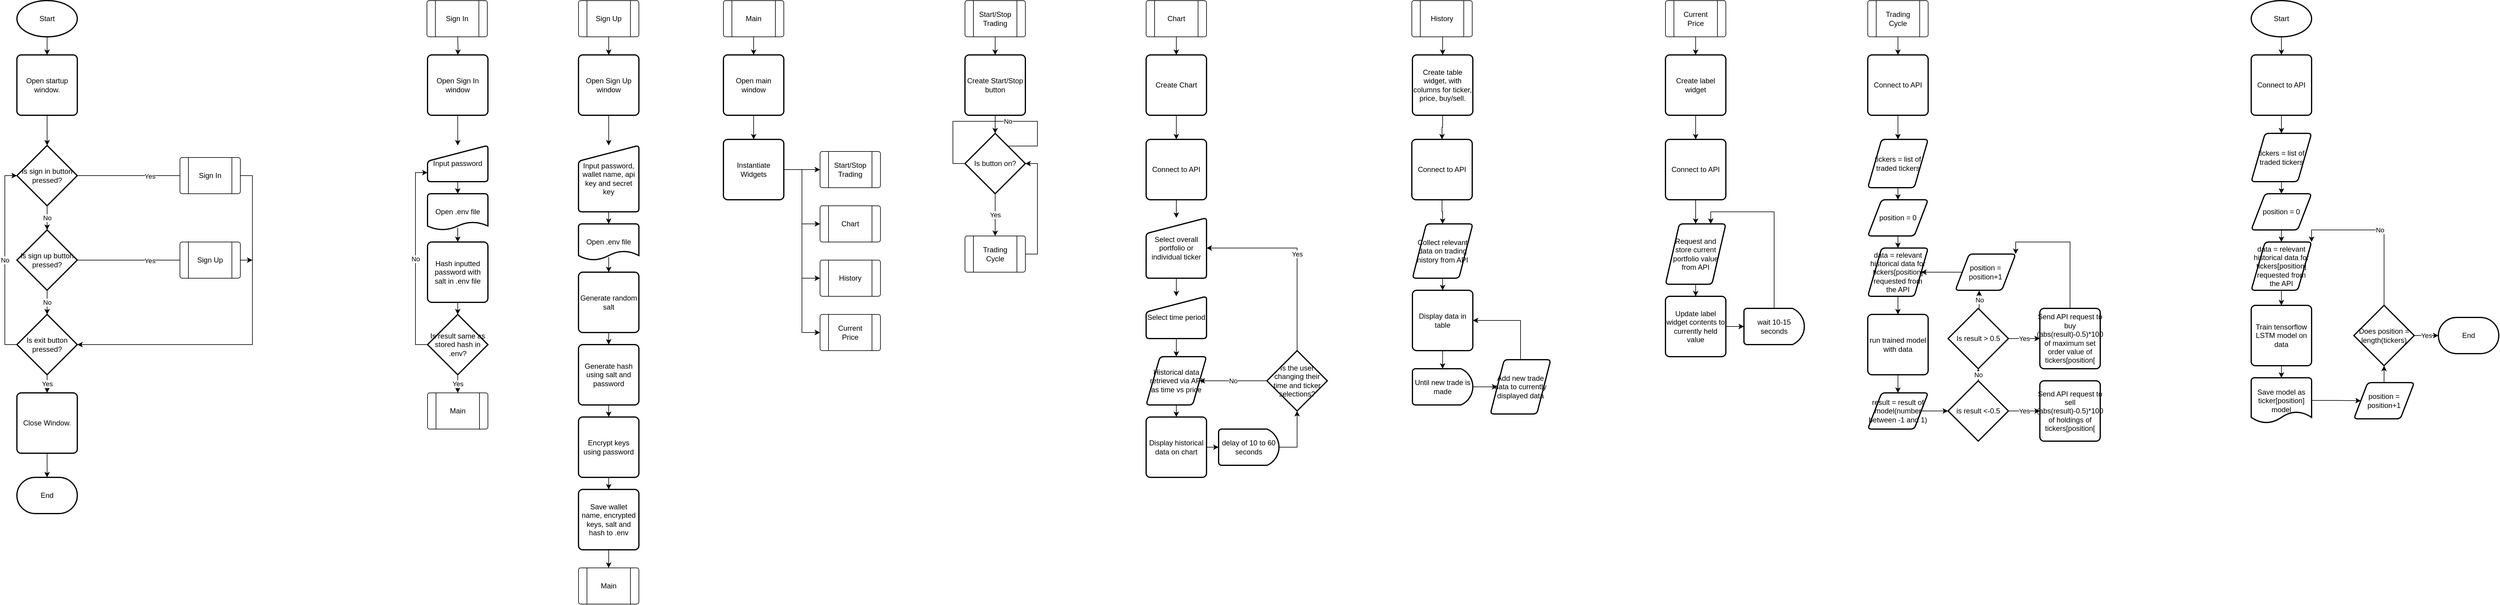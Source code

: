 <mxfile version="16.6.6" type="github">
  <diagram id="_z869Vh-GN76_3m_DNxW" name="Page-1">
    <mxGraphModel dx="1043" dy="737" grid="1" gridSize="10" guides="1" tooltips="1" connect="1" arrows="1" fold="1" page="1" pageScale="1" pageWidth="827" pageHeight="1169" math="0" shadow="0">
      <root>
        <mxCell id="0" />
        <mxCell id="1" parent="0" />
        <mxCell id="rwXIoklTe4oAWy-ArElF-10" style="edgeStyle=orthogonalEdgeStyle;rounded=0;orthogonalLoop=1;jettySize=auto;html=1;exitX=0.5;exitY=1;exitDx=0;exitDy=0;exitPerimeter=0;entryX=0.5;entryY=0;entryDx=0;entryDy=0;" parent="1" source="rwXIoklTe4oAWy-ArElF-1" target="rwXIoklTe4oAWy-ArElF-2" edge="1">
          <mxGeometry relative="1" as="geometry" />
        </mxCell>
        <mxCell id="rwXIoklTe4oAWy-ArElF-1" value="Start" style="strokeWidth=2;html=1;shape=mxgraph.flowchart.start_1;whiteSpace=wrap;" parent="1" vertex="1">
          <mxGeometry x="110" y="30" width="100" height="60" as="geometry" />
        </mxCell>
        <mxCell id="rwXIoklTe4oAWy-ArElF-11" style="edgeStyle=orthogonalEdgeStyle;rounded=0;orthogonalLoop=1;jettySize=auto;html=1;exitX=0.5;exitY=1;exitDx=0;exitDy=0;entryX=0.5;entryY=0;entryDx=0;entryDy=0;entryPerimeter=0;" parent="1" source="rwXIoklTe4oAWy-ArElF-2" target="rwXIoklTe4oAWy-ArElF-3" edge="1">
          <mxGeometry relative="1" as="geometry" />
        </mxCell>
        <mxCell id="rwXIoklTe4oAWy-ArElF-2" value="Open startup window." style="rounded=1;whiteSpace=wrap;html=1;absoluteArcSize=1;arcSize=14;strokeWidth=2;" parent="1" vertex="1">
          <mxGeometry x="110" y="120" width="100" height="100" as="geometry" />
        </mxCell>
        <mxCell id="rwXIoklTe4oAWy-ArElF-12" value="No" style="edgeStyle=orthogonalEdgeStyle;rounded=0;orthogonalLoop=1;jettySize=auto;html=1;exitX=0.5;exitY=1;exitDx=0;exitDy=0;exitPerimeter=0;entryX=0.5;entryY=0;entryDx=0;entryDy=0;entryPerimeter=0;" parent="1" source="rwXIoklTe4oAWy-ArElF-3" target="rwXIoklTe4oAWy-ArElF-4" edge="1">
          <mxGeometry relative="1" as="geometry" />
        </mxCell>
        <mxCell id="rwXIoklTe4oAWy-ArElF-17" value="Yes" style="edgeStyle=orthogonalEdgeStyle;rounded=0;orthogonalLoop=1;jettySize=auto;html=1;exitX=1;exitY=0.5;exitDx=0;exitDy=0;exitPerimeter=0;entryX=0;entryY=0.5;entryDx=0;entryDy=0;entryPerimeter=0;" parent="1" source="rwXIoklTe4oAWy-ArElF-3" edge="1">
          <mxGeometry relative="1" as="geometry">
            <mxPoint x="450" y="320" as="targetPoint" />
          </mxGeometry>
        </mxCell>
        <mxCell id="rwXIoklTe4oAWy-ArElF-3" value="Is sign in button pressed?" style="strokeWidth=2;html=1;shape=mxgraph.flowchart.decision;whiteSpace=wrap;" parent="1" vertex="1">
          <mxGeometry x="110" y="270" width="100" height="100" as="geometry" />
        </mxCell>
        <mxCell id="rwXIoklTe4oAWy-ArElF-13" value="No" style="edgeStyle=orthogonalEdgeStyle;rounded=0;orthogonalLoop=1;jettySize=auto;html=1;exitX=0.5;exitY=1;exitDx=0;exitDy=0;exitPerimeter=0;" parent="1" source="rwXIoklTe4oAWy-ArElF-4" target="rwXIoklTe4oAWy-ArElF-5" edge="1">
          <mxGeometry relative="1" as="geometry" />
        </mxCell>
        <mxCell id="rwXIoklTe4oAWy-ArElF-18" value="Yes" style="edgeStyle=orthogonalEdgeStyle;rounded=0;orthogonalLoop=1;jettySize=auto;html=1;exitX=1;exitY=0.5;exitDx=0;exitDy=0;exitPerimeter=0;entryX=0;entryY=0.5;entryDx=0;entryDy=0;entryPerimeter=0;" parent="1" source="rwXIoklTe4oAWy-ArElF-4" edge="1">
          <mxGeometry relative="1" as="geometry">
            <mxPoint x="450" y="460.0" as="targetPoint" />
          </mxGeometry>
        </mxCell>
        <mxCell id="rwXIoklTe4oAWy-ArElF-4" value="Is sign up button pressed?" style="strokeWidth=2;html=1;shape=mxgraph.flowchart.decision;whiteSpace=wrap;" parent="1" vertex="1">
          <mxGeometry x="110" y="410" width="100" height="100" as="geometry" />
        </mxCell>
        <mxCell id="rwXIoklTe4oAWy-ArElF-14" value="Yes" style="edgeStyle=orthogonalEdgeStyle;rounded=0;orthogonalLoop=1;jettySize=auto;html=1;exitX=0.5;exitY=1;exitDx=0;exitDy=0;exitPerimeter=0;entryX=0.5;entryY=0;entryDx=0;entryDy=0;" parent="1" source="rwXIoklTe4oAWy-ArElF-5" target="rwXIoklTe4oAWy-ArElF-9" edge="1">
          <mxGeometry relative="1" as="geometry" />
        </mxCell>
        <mxCell id="rwXIoklTe4oAWy-ArElF-16" value="No" style="edgeStyle=orthogonalEdgeStyle;rounded=0;orthogonalLoop=1;jettySize=auto;html=1;exitX=0;exitY=0.5;exitDx=0;exitDy=0;exitPerimeter=0;entryX=0;entryY=0.5;entryDx=0;entryDy=0;entryPerimeter=0;" parent="1" source="rwXIoklTe4oAWy-ArElF-5" target="rwXIoklTe4oAWy-ArElF-3" edge="1">
          <mxGeometry relative="1" as="geometry" />
        </mxCell>
        <mxCell id="rwXIoklTe4oAWy-ArElF-5" value="Is exit button pressed?" style="strokeWidth=2;html=1;shape=mxgraph.flowchart.decision;whiteSpace=wrap;" parent="1" vertex="1">
          <mxGeometry x="110" y="550" width="100" height="100" as="geometry" />
        </mxCell>
        <mxCell id="rwXIoklTe4oAWy-ArElF-8" value="End" style="strokeWidth=2;html=1;shape=mxgraph.flowchart.terminator;whiteSpace=wrap;" parent="1" vertex="1">
          <mxGeometry x="110" y="820" width="100" height="60" as="geometry" />
        </mxCell>
        <mxCell id="rwXIoklTe4oAWy-ArElF-15" style="edgeStyle=orthogonalEdgeStyle;rounded=0;orthogonalLoop=1;jettySize=auto;html=1;exitX=0.5;exitY=1;exitDx=0;exitDy=0;" parent="1" source="rwXIoklTe4oAWy-ArElF-9" target="rwXIoklTe4oAWy-ArElF-8" edge="1">
          <mxGeometry relative="1" as="geometry" />
        </mxCell>
        <mxCell id="rwXIoklTe4oAWy-ArElF-9" value="Close Window." style="rounded=1;whiteSpace=wrap;html=1;absoluteArcSize=1;arcSize=14;strokeWidth=2;" parent="1" vertex="1">
          <mxGeometry x="110" y="680" width="100" height="100" as="geometry" />
        </mxCell>
        <mxCell id="4zRsfJGOw0CxEEkWCvno-2" style="edgeStyle=orthogonalEdgeStyle;rounded=0;orthogonalLoop=1;jettySize=auto;html=1;exitX=0.5;exitY=1;exitDx=0;exitDy=0;exitPerimeter=0;" parent="1" target="rwXIoklTe4oAWy-ArElF-20" edge="1">
          <mxGeometry relative="1" as="geometry">
            <mxPoint x="840" y="90" as="sourcePoint" />
          </mxGeometry>
        </mxCell>
        <mxCell id="4zRsfJGOw0CxEEkWCvno-17" style="edgeStyle=orthogonalEdgeStyle;rounded=0;orthogonalLoop=1;jettySize=auto;html=1;exitX=0.5;exitY=1;exitDx=0;exitDy=0;" parent="1" source="rwXIoklTe4oAWy-ArElF-20" target="4zRsfJGOw0CxEEkWCvno-16" edge="1">
          <mxGeometry relative="1" as="geometry" />
        </mxCell>
        <mxCell id="rwXIoklTe4oAWy-ArElF-20" value="Open Sign In window" style="rounded=1;whiteSpace=wrap;html=1;absoluteArcSize=1;arcSize=14;strokeWidth=2;" parent="1" vertex="1">
          <mxGeometry x="790" y="120" width="100" height="100" as="geometry" />
        </mxCell>
        <mxCell id="4zRsfJGOw0CxEEkWCvno-13" style="edgeStyle=orthogonalEdgeStyle;rounded=0;orthogonalLoop=1;jettySize=auto;html=1;exitX=0.5;exitY=1;exitDx=0;exitDy=0;entryX=0.5;entryY=0;entryDx=0;entryDy=0;entryPerimeter=0;" parent="1" target="4zRsfJGOw0CxEEkWCvno-10" edge="1">
          <mxGeometry relative="1" as="geometry">
            <mxPoint x="840" y="330" as="sourcePoint" />
          </mxGeometry>
        </mxCell>
        <mxCell id="4zRsfJGOw0CxEEkWCvno-9" style="edgeStyle=orthogonalEdgeStyle;rounded=0;orthogonalLoop=1;jettySize=auto;html=1;exitX=0.5;exitY=1;exitDx=0;exitDy=0;exitPerimeter=0;entryX=0.5;entryY=0;entryDx=0;entryDy=0;" parent="1" target="4zRsfJGOw0CxEEkWCvno-8" edge="1">
          <mxGeometry relative="1" as="geometry">
            <mxPoint x="1090" y="90" as="sourcePoint" />
          </mxGeometry>
        </mxCell>
        <mxCell id="4zRsfJGOw0CxEEkWCvno-30" style="edgeStyle=orthogonalEdgeStyle;rounded=0;orthogonalLoop=1;jettySize=auto;html=1;exitX=0.5;exitY=1;exitDx=0;exitDy=0;" parent="1" source="4zRsfJGOw0CxEEkWCvno-8" target="4zRsfJGOw0CxEEkWCvno-23" edge="1">
          <mxGeometry relative="1" as="geometry" />
        </mxCell>
        <mxCell id="4zRsfJGOw0CxEEkWCvno-8" value="Open Sign Up window" style="rounded=1;whiteSpace=wrap;html=1;absoluteArcSize=1;arcSize=14;strokeWidth=2;" parent="1" vertex="1">
          <mxGeometry x="1040" y="120" width="100" height="100" as="geometry" />
        </mxCell>
        <mxCell id="4zRsfJGOw0CxEEkWCvno-10" value="Open .env file" style="strokeWidth=2;html=1;shape=mxgraph.flowchart.document2;whiteSpace=wrap;size=0.217;" parent="1" vertex="1">
          <mxGeometry x="790" y="350" width="100" height="60" as="geometry" />
        </mxCell>
        <mxCell id="4zRsfJGOw0CxEEkWCvno-20" style="edgeStyle=orthogonalEdgeStyle;rounded=0;orthogonalLoop=1;jettySize=auto;html=1;exitX=0.5;exitY=1;exitDx=0;exitDy=0;entryX=0.5;entryY=0;entryDx=0;entryDy=0;entryPerimeter=0;" parent="1" source="4zRsfJGOw0CxEEkWCvno-11" target="4zRsfJGOw0CxEEkWCvno-18" edge="1">
          <mxGeometry relative="1" as="geometry" />
        </mxCell>
        <mxCell id="4zRsfJGOw0CxEEkWCvno-11" value="Hash inputted password with salt in .env file" style="rounded=1;whiteSpace=wrap;html=1;absoluteArcSize=1;arcSize=14;strokeWidth=2;" parent="1" vertex="1">
          <mxGeometry x="790" y="430" width="100" height="100" as="geometry" />
        </mxCell>
        <mxCell id="4zRsfJGOw0CxEEkWCvno-15" value="" style="endArrow=classic;html=1;rounded=0;exitX=0.5;exitY=0.933;exitDx=0;exitDy=0;exitPerimeter=0;" parent="1" source="4zRsfJGOw0CxEEkWCvno-10" target="4zRsfJGOw0CxEEkWCvno-11" edge="1">
          <mxGeometry width="50" height="50" relative="1" as="geometry">
            <mxPoint x="530" y="280" as="sourcePoint" />
            <mxPoint x="580" y="230" as="targetPoint" />
          </mxGeometry>
        </mxCell>
        <mxCell id="4zRsfJGOw0CxEEkWCvno-16" value="Input password" style="html=1;strokeWidth=2;shape=manualInput;whiteSpace=wrap;rounded=1;size=26;arcSize=11;" parent="1" vertex="1">
          <mxGeometry x="790" y="270" width="100" height="60" as="geometry" />
        </mxCell>
        <mxCell id="4zRsfJGOw0CxEEkWCvno-21" value="Yes" style="edgeStyle=orthogonalEdgeStyle;rounded=0;orthogonalLoop=1;jettySize=auto;html=1;exitX=0.5;exitY=1;exitDx=0;exitDy=0;exitPerimeter=0;entryX=0.5;entryY=0;entryDx=0;entryDy=0;" parent="1" source="4zRsfJGOw0CxEEkWCvno-18" target="MNBxig7OhEa0Sh2ID4Z_-6" edge="1">
          <mxGeometry relative="1" as="geometry">
            <mxPoint x="840.0" y="670" as="targetPoint" />
          </mxGeometry>
        </mxCell>
        <mxCell id="4zRsfJGOw0CxEEkWCvno-22" value="No" style="edgeStyle=orthogonalEdgeStyle;rounded=0;orthogonalLoop=1;jettySize=auto;html=1;exitX=0;exitY=0.5;exitDx=0;exitDy=0;exitPerimeter=0;entryX=0;entryY=0.75;entryDx=0;entryDy=0;" parent="1" source="4zRsfJGOw0CxEEkWCvno-18" target="4zRsfJGOw0CxEEkWCvno-16" edge="1">
          <mxGeometry relative="1" as="geometry" />
        </mxCell>
        <mxCell id="4zRsfJGOw0CxEEkWCvno-18" value="Is result same as stored hash in .env?" style="strokeWidth=2;html=1;shape=mxgraph.flowchart.decision;whiteSpace=wrap;" parent="1" vertex="1">
          <mxGeometry x="790" y="550" width="100" height="100" as="geometry" />
        </mxCell>
        <mxCell id="4zRsfJGOw0CxEEkWCvno-31" style="edgeStyle=orthogonalEdgeStyle;rounded=0;orthogonalLoop=1;jettySize=auto;html=1;exitX=0.5;exitY=1;exitDx=0;exitDy=0;" parent="1" source="4zRsfJGOw0CxEEkWCvno-23" target="4zRsfJGOw0CxEEkWCvno-24" edge="1">
          <mxGeometry relative="1" as="geometry" />
        </mxCell>
        <mxCell id="4zRsfJGOw0CxEEkWCvno-23" value="Input password, wallet name, api key and secret key" style="html=1;strokeWidth=2;shape=manualInput;whiteSpace=wrap;rounded=1;size=26;arcSize=11;" parent="1" vertex="1">
          <mxGeometry x="1040" y="270" width="100" height="110" as="geometry" />
        </mxCell>
        <mxCell id="4zRsfJGOw0CxEEkWCvno-24" value="Open .env file" style="strokeWidth=2;html=1;shape=mxgraph.flowchart.document2;whiteSpace=wrap;size=0.25;" parent="1" vertex="1">
          <mxGeometry x="1040" y="400" width="100" height="60" as="geometry" />
        </mxCell>
        <mxCell id="4zRsfJGOw0CxEEkWCvno-32" style="edgeStyle=orthogonalEdgeStyle;rounded=0;orthogonalLoop=1;jettySize=auto;html=1;exitX=0.5;exitY=1;exitDx=0;exitDy=0;" parent="1" source="4zRsfJGOw0CxEEkWCvno-25" target="4zRsfJGOw0CxEEkWCvno-26" edge="1">
          <mxGeometry relative="1" as="geometry" />
        </mxCell>
        <mxCell id="4zRsfJGOw0CxEEkWCvno-25" value="Generate random salt" style="rounded=1;whiteSpace=wrap;html=1;absoluteArcSize=1;arcSize=14;strokeWidth=2;" parent="1" vertex="1">
          <mxGeometry x="1040" y="480" width="100" height="100" as="geometry" />
        </mxCell>
        <mxCell id="4zRsfJGOw0CxEEkWCvno-33" style="edgeStyle=orthogonalEdgeStyle;rounded=0;orthogonalLoop=1;jettySize=auto;html=1;exitX=0.5;exitY=1;exitDx=0;exitDy=0;entryX=0.5;entryY=0;entryDx=0;entryDy=0;" parent="1" source="4zRsfJGOw0CxEEkWCvno-26" target="4zRsfJGOw0CxEEkWCvno-27" edge="1">
          <mxGeometry relative="1" as="geometry" />
        </mxCell>
        <mxCell id="4zRsfJGOw0CxEEkWCvno-26" value="Generate hash using salt and password" style="rounded=1;whiteSpace=wrap;html=1;absoluteArcSize=1;arcSize=14;strokeWidth=2;" parent="1" vertex="1">
          <mxGeometry x="1040" y="600" width="100" height="100" as="geometry" />
        </mxCell>
        <mxCell id="4zRsfJGOw0CxEEkWCvno-34" style="edgeStyle=orthogonalEdgeStyle;rounded=0;orthogonalLoop=1;jettySize=auto;html=1;exitX=0.5;exitY=1;exitDx=0;exitDy=0;entryX=0.5;entryY=0;entryDx=0;entryDy=0;" parent="1" source="4zRsfJGOw0CxEEkWCvno-27" target="4zRsfJGOw0CxEEkWCvno-28" edge="1">
          <mxGeometry relative="1" as="geometry" />
        </mxCell>
        <mxCell id="4zRsfJGOw0CxEEkWCvno-27" value="Encrypt keys using password" style="rounded=1;whiteSpace=wrap;html=1;absoluteArcSize=1;arcSize=14;strokeWidth=2;" parent="1" vertex="1">
          <mxGeometry x="1040" y="720" width="100" height="100" as="geometry" />
        </mxCell>
        <mxCell id="4zRsfJGOw0CxEEkWCvno-35" style="edgeStyle=orthogonalEdgeStyle;rounded=0;orthogonalLoop=1;jettySize=auto;html=1;exitX=0.5;exitY=1;exitDx=0;exitDy=0;entryX=0.5;entryY=0;entryDx=0;entryDy=0;entryPerimeter=0;" parent="1" source="4zRsfJGOw0CxEEkWCvno-28" edge="1">
          <mxGeometry relative="1" as="geometry">
            <mxPoint x="1090" y="970" as="targetPoint" />
          </mxGeometry>
        </mxCell>
        <mxCell id="4zRsfJGOw0CxEEkWCvno-28" value="Save wallet name, encrypted keys, salt and hash to .env" style="rounded=1;whiteSpace=wrap;html=1;absoluteArcSize=1;arcSize=14;strokeWidth=2;" parent="1" vertex="1">
          <mxGeometry x="1040" y="840" width="100" height="100" as="geometry" />
        </mxCell>
        <mxCell id="4zRsfJGOw0CxEEkWCvno-36" value="" style="endArrow=classic;html=1;rounded=0;exitX=0.5;exitY=0.917;exitDx=0;exitDy=0;exitPerimeter=0;entryX=0.5;entryY=0;entryDx=0;entryDy=0;" parent="1" source="4zRsfJGOw0CxEEkWCvno-24" target="4zRsfJGOw0CxEEkWCvno-25" edge="1">
          <mxGeometry width="50" height="50" relative="1" as="geometry">
            <mxPoint x="530" y="370" as="sourcePoint" />
            <mxPoint x="580" y="320" as="targetPoint" />
          </mxGeometry>
        </mxCell>
        <mxCell id="MNBxig7OhEa0Sh2ID4Z_-3" style="edgeStyle=orthogonalEdgeStyle;rounded=0;orthogonalLoop=1;jettySize=auto;html=1;exitX=1;exitY=0.5;exitDx=0;exitDy=0;entryX=1;entryY=0.5;entryDx=0;entryDy=0;entryPerimeter=0;" parent="1" source="MNBxig7OhEa0Sh2ID4Z_-1" target="rwXIoklTe4oAWy-ArElF-5" edge="1">
          <mxGeometry relative="1" as="geometry" />
        </mxCell>
        <mxCell id="MNBxig7OhEa0Sh2ID4Z_-1" value="Sign In" style="verticalLabelPosition=middle;verticalAlign=middle;html=1;shape=process;whiteSpace=wrap;rounded=1;size=0.14;arcSize=6;labelPosition=center;align=center;" parent="1" vertex="1">
          <mxGeometry x="380" y="290" width="100" height="60" as="geometry" />
        </mxCell>
        <mxCell id="MNBxig7OhEa0Sh2ID4Z_-4" style="edgeStyle=orthogonalEdgeStyle;rounded=0;orthogonalLoop=1;jettySize=auto;html=1;exitX=1;exitY=0.5;exitDx=0;exitDy=0;" parent="1" source="MNBxig7OhEa0Sh2ID4Z_-2" edge="1">
          <mxGeometry relative="1" as="geometry">
            <mxPoint x="500" y="459.667" as="targetPoint" />
          </mxGeometry>
        </mxCell>
        <mxCell id="MNBxig7OhEa0Sh2ID4Z_-2" value="Sign Up" style="verticalLabelPosition=middle;verticalAlign=middle;html=1;shape=process;whiteSpace=wrap;rounded=1;size=0.14;arcSize=6;labelPosition=center;align=center;" parent="1" vertex="1">
          <mxGeometry x="380" y="430" width="100" height="60" as="geometry" />
        </mxCell>
        <mxCell id="MNBxig7OhEa0Sh2ID4Z_-5" value="Sign In" style="verticalLabelPosition=middle;verticalAlign=middle;html=1;shape=process;whiteSpace=wrap;rounded=1;size=0.14;arcSize=6;labelPosition=center;align=center;" parent="1" vertex="1">
          <mxGeometry x="789" y="30" width="100" height="60" as="geometry" />
        </mxCell>
        <mxCell id="MNBxig7OhEa0Sh2ID4Z_-6" value="Main" style="verticalLabelPosition=middle;verticalAlign=middle;html=1;shape=process;whiteSpace=wrap;rounded=1;size=0.14;arcSize=6;labelPosition=center;align=center;" parent="1" vertex="1">
          <mxGeometry x="790" y="680" width="100" height="60" as="geometry" />
        </mxCell>
        <mxCell id="MNBxig7OhEa0Sh2ID4Z_-7" value="Sign Up" style="verticalLabelPosition=middle;verticalAlign=middle;html=1;shape=process;whiteSpace=wrap;rounded=1;size=0.14;arcSize=6;labelPosition=center;align=center;" parent="1" vertex="1">
          <mxGeometry x="1040" y="30" width="100" height="60" as="geometry" />
        </mxCell>
        <mxCell id="MNBxig7OhEa0Sh2ID4Z_-8" value="Main" style="verticalLabelPosition=middle;verticalAlign=middle;html=1;shape=process;whiteSpace=wrap;rounded=1;size=0.14;arcSize=6;labelPosition=center;align=center;" parent="1" vertex="1">
          <mxGeometry x="1040" y="970" width="100" height="60" as="geometry" />
        </mxCell>
        <mxCell id="oQ_Nbn4DUjG5kkHb1iuD-3" style="edgeStyle=orthogonalEdgeStyle;rounded=0;orthogonalLoop=1;jettySize=auto;html=1;exitX=0.5;exitY=1;exitDx=0;exitDy=0;entryX=0.5;entryY=0;entryDx=0;entryDy=0;" parent="1" source="oQ_Nbn4DUjG5kkHb1iuD-1" target="oQ_Nbn4DUjG5kkHb1iuD-2" edge="1">
          <mxGeometry relative="1" as="geometry" />
        </mxCell>
        <mxCell id="oQ_Nbn4DUjG5kkHb1iuD-1" value="Main" style="verticalLabelPosition=middle;verticalAlign=middle;html=1;shape=process;whiteSpace=wrap;rounded=1;size=0.14;arcSize=6;labelPosition=center;align=center;" parent="1" vertex="1">
          <mxGeometry x="1280" y="30" width="100" height="60" as="geometry" />
        </mxCell>
        <mxCell id="QgXKhHgcS50VWt60liCj-2" style="edgeStyle=orthogonalEdgeStyle;rounded=0;orthogonalLoop=1;jettySize=auto;html=1;exitX=0.5;exitY=1;exitDx=0;exitDy=0;entryX=0.5;entryY=0;entryDx=0;entryDy=0;" parent="1" source="oQ_Nbn4DUjG5kkHb1iuD-2" target="QgXKhHgcS50VWt60liCj-1" edge="1">
          <mxGeometry relative="1" as="geometry" />
        </mxCell>
        <mxCell id="oQ_Nbn4DUjG5kkHb1iuD-2" value="Open main window" style="rounded=1;whiteSpace=wrap;html=1;absoluteArcSize=1;arcSize=14;strokeWidth=2;" parent="1" vertex="1">
          <mxGeometry x="1280" y="120" width="100" height="100" as="geometry" />
        </mxCell>
        <mxCell id="QgXKhHgcS50VWt60liCj-7" style="edgeStyle=orthogonalEdgeStyle;rounded=0;orthogonalLoop=1;jettySize=auto;html=1;exitX=1;exitY=0.5;exitDx=0;exitDy=0;entryX=0;entryY=0.5;entryDx=0;entryDy=0;" parent="1" source="QgXKhHgcS50VWt60liCj-1" target="QgXKhHgcS50VWt60liCj-3" edge="1">
          <mxGeometry relative="1" as="geometry" />
        </mxCell>
        <mxCell id="QgXKhHgcS50VWt60liCj-8" style="edgeStyle=orthogonalEdgeStyle;rounded=0;orthogonalLoop=1;jettySize=auto;html=1;exitX=1;exitY=0.5;exitDx=0;exitDy=0;entryX=0;entryY=0.5;entryDx=0;entryDy=0;" parent="1" source="QgXKhHgcS50VWt60liCj-1" target="QgXKhHgcS50VWt60liCj-4" edge="1">
          <mxGeometry relative="1" as="geometry" />
        </mxCell>
        <mxCell id="QgXKhHgcS50VWt60liCj-9" style="edgeStyle=orthogonalEdgeStyle;rounded=0;orthogonalLoop=1;jettySize=auto;html=1;exitX=1;exitY=0.5;exitDx=0;exitDy=0;entryX=0;entryY=0.5;entryDx=0;entryDy=0;" parent="1" source="QgXKhHgcS50VWt60liCj-1" target="QgXKhHgcS50VWt60liCj-5" edge="1">
          <mxGeometry relative="1" as="geometry" />
        </mxCell>
        <mxCell id="QgXKhHgcS50VWt60liCj-10" style="edgeStyle=orthogonalEdgeStyle;rounded=0;orthogonalLoop=1;jettySize=auto;html=1;exitX=1;exitY=0.5;exitDx=0;exitDy=0;entryX=0;entryY=0.5;entryDx=0;entryDy=0;" parent="1" source="QgXKhHgcS50VWt60liCj-1" target="QgXKhHgcS50VWt60liCj-6" edge="1">
          <mxGeometry relative="1" as="geometry" />
        </mxCell>
        <mxCell id="QgXKhHgcS50VWt60liCj-1" value="Instantiate Widgets" style="rounded=1;whiteSpace=wrap;html=1;absoluteArcSize=1;arcSize=14;strokeWidth=2;" parent="1" vertex="1">
          <mxGeometry x="1280" y="260" width="100" height="100" as="geometry" />
        </mxCell>
        <mxCell id="QgXKhHgcS50VWt60liCj-3" value="Start/Stop Trading" style="verticalLabelPosition=middle;verticalAlign=middle;html=1;shape=process;whiteSpace=wrap;rounded=1;size=0.14;arcSize=6;labelPosition=center;align=center;" parent="1" vertex="1">
          <mxGeometry x="1440" y="280" width="100" height="60" as="geometry" />
        </mxCell>
        <mxCell id="QgXKhHgcS50VWt60liCj-4" value="Chart" style="verticalLabelPosition=middle;verticalAlign=middle;html=1;shape=process;whiteSpace=wrap;rounded=1;size=0.14;arcSize=6;labelPosition=center;align=center;" parent="1" vertex="1">
          <mxGeometry x="1440" y="370" width="100" height="60" as="geometry" />
        </mxCell>
        <mxCell id="QgXKhHgcS50VWt60liCj-5" value="History" style="verticalLabelPosition=middle;verticalAlign=middle;html=1;shape=process;whiteSpace=wrap;rounded=1;size=0.14;arcSize=6;labelPosition=center;align=center;" parent="1" vertex="1">
          <mxGeometry x="1440" y="460" width="100" height="60" as="geometry" />
        </mxCell>
        <mxCell id="QgXKhHgcS50VWt60liCj-6" value="Current Price" style="verticalLabelPosition=middle;verticalAlign=middle;html=1;shape=process;whiteSpace=wrap;rounded=1;size=0.14;arcSize=6;labelPosition=center;align=center;" parent="1" vertex="1">
          <mxGeometry x="1440" y="550" width="100" height="60" as="geometry" />
        </mxCell>
        <mxCell id="QgXKhHgcS50VWt60liCj-14" style="edgeStyle=orthogonalEdgeStyle;rounded=0;orthogonalLoop=1;jettySize=auto;html=1;exitX=0.5;exitY=1;exitDx=0;exitDy=0;" parent="1" source="QgXKhHgcS50VWt60liCj-11" target="QgXKhHgcS50VWt60liCj-12" edge="1">
          <mxGeometry relative="1" as="geometry" />
        </mxCell>
        <mxCell id="QgXKhHgcS50VWt60liCj-11" value="Start/Stop Trading" style="verticalLabelPosition=middle;verticalAlign=middle;html=1;shape=process;whiteSpace=wrap;rounded=1;size=0.14;arcSize=6;labelPosition=center;align=center;" parent="1" vertex="1">
          <mxGeometry x="1680" y="30" width="100" height="60" as="geometry" />
        </mxCell>
        <mxCell id="QgXKhHgcS50VWt60liCj-15" style="edgeStyle=orthogonalEdgeStyle;rounded=0;orthogonalLoop=1;jettySize=auto;html=1;exitX=0.5;exitY=1;exitDx=0;exitDy=0;" parent="1" source="QgXKhHgcS50VWt60liCj-12" target="QgXKhHgcS50VWt60liCj-13" edge="1">
          <mxGeometry relative="1" as="geometry" />
        </mxCell>
        <mxCell id="QgXKhHgcS50VWt60liCj-12" value="Create Start/Stop button" style="rounded=1;whiteSpace=wrap;html=1;absoluteArcSize=1;arcSize=14;strokeWidth=2;" parent="1" vertex="1">
          <mxGeometry x="1680" y="120" width="100" height="100" as="geometry" />
        </mxCell>
        <mxCell id="QgXKhHgcS50VWt60liCj-16" value="No" style="edgeStyle=orthogonalEdgeStyle;rounded=0;orthogonalLoop=1;jettySize=auto;html=1;exitX=0;exitY=0.5;exitDx=0;exitDy=0;exitPerimeter=0;" parent="1" source="QgXKhHgcS50VWt60liCj-13" edge="1">
          <mxGeometry relative="1" as="geometry">
            <mxPoint x="1730" y="250" as="targetPoint" />
          </mxGeometry>
        </mxCell>
        <mxCell id="QgXKhHgcS50VWt60liCj-18" value="Yes" style="edgeStyle=orthogonalEdgeStyle;rounded=0;orthogonalLoop=1;jettySize=auto;html=1;exitX=0.5;exitY=1;exitDx=0;exitDy=0;exitPerimeter=0;entryX=0.5;entryY=0;entryDx=0;entryDy=0;" parent="1" source="QgXKhHgcS50VWt60liCj-13" target="QgXKhHgcS50VWt60liCj-17" edge="1">
          <mxGeometry relative="1" as="geometry" />
        </mxCell>
        <mxCell id="QgXKhHgcS50VWt60liCj-13" value="Is button on?" style="strokeWidth=2;html=1;shape=mxgraph.flowchart.decision;whiteSpace=wrap;" parent="1" vertex="1">
          <mxGeometry x="1680" y="250" width="100" height="100" as="geometry" />
        </mxCell>
        <mxCell id="QgXKhHgcS50VWt60liCj-24" style="edgeStyle=orthogonalEdgeStyle;rounded=0;orthogonalLoop=1;jettySize=auto;html=1;exitX=1;exitY=0.5;exitDx=0;exitDy=0;entryX=1;entryY=0.5;entryDx=0;entryDy=0;entryPerimeter=0;" parent="1" source="QgXKhHgcS50VWt60liCj-17" target="QgXKhHgcS50VWt60liCj-13" edge="1">
          <mxGeometry relative="1" as="geometry" />
        </mxCell>
        <mxCell id="QgXKhHgcS50VWt60liCj-17" value="Trading Cycle" style="verticalLabelPosition=middle;verticalAlign=middle;html=1;shape=process;whiteSpace=wrap;rounded=1;size=0.14;arcSize=6;labelPosition=center;align=center;" parent="1" vertex="1">
          <mxGeometry x="1680" y="420" width="100" height="60" as="geometry" />
        </mxCell>
        <mxCell id="XvZ4bv-idL50PmNfoQtO-12" style="edgeStyle=orthogonalEdgeStyle;rounded=0;orthogonalLoop=1;jettySize=auto;html=1;exitX=0.5;exitY=1;exitDx=0;exitDy=0;entryX=0.5;entryY=0;entryDx=0;entryDy=0;" edge="1" parent="1" source="XvZ4bv-idL50PmNfoQtO-1" target="XvZ4bv-idL50PmNfoQtO-5">
          <mxGeometry relative="1" as="geometry" />
        </mxCell>
        <mxCell id="XvZ4bv-idL50PmNfoQtO-1" value="Chart" style="verticalLabelPosition=middle;verticalAlign=middle;html=1;shape=process;whiteSpace=wrap;rounded=1;size=0.14;arcSize=6;labelPosition=center;align=center;" vertex="1" parent="1">
          <mxGeometry x="1980" y="30" width="100" height="60" as="geometry" />
        </mxCell>
        <mxCell id="XvZ4bv-idL50PmNfoQtO-34" style="edgeStyle=orthogonalEdgeStyle;rounded=0;orthogonalLoop=1;jettySize=auto;html=1;exitX=0.5;exitY=1;exitDx=0;exitDy=0;entryX=0.5;entryY=0;entryDx=0;entryDy=0;" edge="1" parent="1" source="XvZ4bv-idL50PmNfoQtO-2" target="XvZ4bv-idL50PmNfoQtO-28">
          <mxGeometry relative="1" as="geometry" />
        </mxCell>
        <mxCell id="XvZ4bv-idL50PmNfoQtO-2" value="History" style="verticalLabelPosition=middle;verticalAlign=middle;html=1;shape=process;whiteSpace=wrap;rounded=1;size=0.14;arcSize=6;labelPosition=center;align=center;" vertex="1" parent="1">
          <mxGeometry x="2420" y="30" width="100" height="60" as="geometry" />
        </mxCell>
        <mxCell id="XvZ4bv-idL50PmNfoQtO-46" style="edgeStyle=orthogonalEdgeStyle;rounded=0;orthogonalLoop=1;jettySize=auto;html=1;exitX=0.5;exitY=1;exitDx=0;exitDy=0;entryX=0.5;entryY=0;entryDx=0;entryDy=0;" edge="1" parent="1" source="XvZ4bv-idL50PmNfoQtO-3" target="XvZ4bv-idL50PmNfoQtO-42">
          <mxGeometry relative="1" as="geometry" />
        </mxCell>
        <mxCell id="XvZ4bv-idL50PmNfoQtO-3" value="Current Price" style="verticalLabelPosition=middle;verticalAlign=middle;html=1;shape=process;whiteSpace=wrap;rounded=1;size=0.14;arcSize=6;labelPosition=center;align=center;" vertex="1" parent="1">
          <mxGeometry x="2840" y="30" width="100" height="60" as="geometry" />
        </mxCell>
        <mxCell id="XvZ4bv-idL50PmNfoQtO-66" style="edgeStyle=orthogonalEdgeStyle;rounded=0;orthogonalLoop=1;jettySize=auto;html=1;exitX=0.5;exitY=1;exitDx=0;exitDy=0;entryX=0.5;entryY=0;entryDx=0;entryDy=0;" edge="1" parent="1" source="XvZ4bv-idL50PmNfoQtO-4" target="XvZ4bv-idL50PmNfoQtO-55">
          <mxGeometry relative="1" as="geometry" />
        </mxCell>
        <mxCell id="XvZ4bv-idL50PmNfoQtO-4" value="Trading Cycle" style="verticalLabelPosition=middle;verticalAlign=middle;html=1;shape=process;whiteSpace=wrap;rounded=1;size=0.14;arcSize=6;labelPosition=center;align=center;" vertex="1" parent="1">
          <mxGeometry x="3175" y="30" width="100" height="60" as="geometry" />
        </mxCell>
        <mxCell id="XvZ4bv-idL50PmNfoQtO-13" style="edgeStyle=orthogonalEdgeStyle;rounded=0;orthogonalLoop=1;jettySize=auto;html=1;exitX=0.5;exitY=1;exitDx=0;exitDy=0;entryX=0.5;entryY=0;entryDx=0;entryDy=0;" edge="1" parent="1" source="XvZ4bv-idL50PmNfoQtO-5" target="XvZ4bv-idL50PmNfoQtO-6">
          <mxGeometry relative="1" as="geometry" />
        </mxCell>
        <mxCell id="XvZ4bv-idL50PmNfoQtO-5" value="Create Chart" style="rounded=1;whiteSpace=wrap;html=1;absoluteArcSize=1;arcSize=14;strokeWidth=2;" vertex="1" parent="1">
          <mxGeometry x="1980" y="120" width="100" height="100" as="geometry" />
        </mxCell>
        <mxCell id="XvZ4bv-idL50PmNfoQtO-14" style="edgeStyle=orthogonalEdgeStyle;rounded=0;orthogonalLoop=1;jettySize=auto;html=1;exitX=0.5;exitY=1;exitDx=0;exitDy=0;" edge="1" parent="1" source="XvZ4bv-idL50PmNfoQtO-6" target="XvZ4bv-idL50PmNfoQtO-7">
          <mxGeometry relative="1" as="geometry" />
        </mxCell>
        <mxCell id="XvZ4bv-idL50PmNfoQtO-6" value="Connect to API" style="rounded=1;whiteSpace=wrap;html=1;absoluteArcSize=1;arcSize=14;strokeWidth=2;" vertex="1" parent="1">
          <mxGeometry x="1980" y="260" width="100" height="100" as="geometry" />
        </mxCell>
        <mxCell id="XvZ4bv-idL50PmNfoQtO-15" style="edgeStyle=orthogonalEdgeStyle;rounded=0;orthogonalLoop=1;jettySize=auto;html=1;exitX=0.5;exitY=1;exitDx=0;exitDy=0;entryX=0.5;entryY=0;entryDx=0;entryDy=0;" edge="1" parent="1" source="XvZ4bv-idL50PmNfoQtO-7" target="XvZ4bv-idL50PmNfoQtO-8">
          <mxGeometry relative="1" as="geometry" />
        </mxCell>
        <mxCell id="XvZ4bv-idL50PmNfoQtO-7" value="Select overall portfolio or individual ticker" style="html=1;strokeWidth=2;shape=manualInput;whiteSpace=wrap;rounded=1;size=26;arcSize=11;" vertex="1" parent="1">
          <mxGeometry x="1980" y="390" width="100" height="100" as="geometry" />
        </mxCell>
        <mxCell id="XvZ4bv-idL50PmNfoQtO-16" style="edgeStyle=orthogonalEdgeStyle;rounded=0;orthogonalLoop=1;jettySize=auto;html=1;exitX=0.5;exitY=1;exitDx=0;exitDy=0;" edge="1" parent="1" source="XvZ4bv-idL50PmNfoQtO-8" target="XvZ4bv-idL50PmNfoQtO-9">
          <mxGeometry relative="1" as="geometry" />
        </mxCell>
        <mxCell id="XvZ4bv-idL50PmNfoQtO-8" value="Select time period" style="html=1;strokeWidth=2;shape=manualInput;whiteSpace=wrap;rounded=1;size=26;arcSize=11;" vertex="1" parent="1">
          <mxGeometry x="1980" y="520" width="100" height="70" as="geometry" />
        </mxCell>
        <mxCell id="XvZ4bv-idL50PmNfoQtO-17" style="edgeStyle=orthogonalEdgeStyle;rounded=0;orthogonalLoop=1;jettySize=auto;html=1;exitX=0.5;exitY=1;exitDx=0;exitDy=0;" edge="1" parent="1" source="XvZ4bv-idL50PmNfoQtO-9" target="XvZ4bv-idL50PmNfoQtO-10">
          <mxGeometry relative="1" as="geometry" />
        </mxCell>
        <mxCell id="XvZ4bv-idL50PmNfoQtO-9" value="Historical data retrieved via API as time vs price" style="shape=parallelogram;html=1;strokeWidth=2;perimeter=parallelogramPerimeter;whiteSpace=wrap;rounded=1;arcSize=12;size=0.23;" vertex="1" parent="1">
          <mxGeometry x="1980" y="620" width="100" height="80" as="geometry" />
        </mxCell>
        <mxCell id="XvZ4bv-idL50PmNfoQtO-21" style="edgeStyle=orthogonalEdgeStyle;rounded=0;orthogonalLoop=1;jettySize=auto;html=1;exitX=1;exitY=0.5;exitDx=0;exitDy=0;entryX=0;entryY=0.5;entryDx=0;entryDy=0;entryPerimeter=0;" edge="1" parent="1" source="XvZ4bv-idL50PmNfoQtO-10" target="XvZ4bv-idL50PmNfoQtO-20">
          <mxGeometry relative="1" as="geometry" />
        </mxCell>
        <mxCell id="XvZ4bv-idL50PmNfoQtO-10" value="Display historical data on chart" style="rounded=1;whiteSpace=wrap;html=1;absoluteArcSize=1;arcSize=14;strokeWidth=2;" vertex="1" parent="1">
          <mxGeometry x="1980" y="720" width="100" height="100" as="geometry" />
        </mxCell>
        <mxCell id="XvZ4bv-idL50PmNfoQtO-25" style="edgeStyle=orthogonalEdgeStyle;rounded=0;orthogonalLoop=1;jettySize=auto;html=1;exitX=1;exitY=0.5;exitDx=0;exitDy=0;exitPerimeter=0;entryX=0.5;entryY=1;entryDx=0;entryDy=0;entryPerimeter=0;" edge="1" parent="1" source="XvZ4bv-idL50PmNfoQtO-20" target="XvZ4bv-idL50PmNfoQtO-23">
          <mxGeometry relative="1" as="geometry" />
        </mxCell>
        <mxCell id="XvZ4bv-idL50PmNfoQtO-20" value="delay of 10 to 60 seconds" style="strokeWidth=2;html=1;shape=mxgraph.flowchart.delay;whiteSpace=wrap;" vertex="1" parent="1">
          <mxGeometry x="2100" y="740" width="100" height="60" as="geometry" />
        </mxCell>
        <mxCell id="XvZ4bv-idL50PmNfoQtO-24" value="No" style="edgeStyle=orthogonalEdgeStyle;rounded=0;orthogonalLoop=1;jettySize=auto;html=1;exitX=0;exitY=0.5;exitDx=0;exitDy=0;exitPerimeter=0;entryX=1;entryY=0.5;entryDx=0;entryDy=0;" edge="1" parent="1" source="XvZ4bv-idL50PmNfoQtO-23" target="XvZ4bv-idL50PmNfoQtO-9">
          <mxGeometry relative="1" as="geometry" />
        </mxCell>
        <mxCell id="XvZ4bv-idL50PmNfoQtO-26" value="Yes" style="edgeStyle=orthogonalEdgeStyle;rounded=0;orthogonalLoop=1;jettySize=auto;html=1;exitX=0.5;exitY=0;exitDx=0;exitDy=0;exitPerimeter=0;entryX=1;entryY=0.5;entryDx=0;entryDy=0;" edge="1" parent="1" source="XvZ4bv-idL50PmNfoQtO-23" target="XvZ4bv-idL50PmNfoQtO-7">
          <mxGeometry relative="1" as="geometry" />
        </mxCell>
        <mxCell id="XvZ4bv-idL50PmNfoQtO-23" value="Is the user changing their time and ticker selections?" style="strokeWidth=2;html=1;shape=mxgraph.flowchart.decision;whiteSpace=wrap;" vertex="1" parent="1">
          <mxGeometry x="2180" y="610" width="100" height="100" as="geometry" />
        </mxCell>
        <mxCell id="XvZ4bv-idL50PmNfoQtO-27" style="edgeStyle=orthogonalEdgeStyle;rounded=0;orthogonalLoop=1;jettySize=auto;html=1;exitX=0.5;exitY=1;exitDx=0;exitDy=0;entryX=0.5;entryY=0;entryDx=0;entryDy=0;" edge="1" parent="1" source="XvZ4bv-idL50PmNfoQtO-28" target="XvZ4bv-idL50PmNfoQtO-29">
          <mxGeometry relative="1" as="geometry" />
        </mxCell>
        <mxCell id="XvZ4bv-idL50PmNfoQtO-28" value="Create table widget, with columns for ticker, price, buy/sell." style="rounded=1;whiteSpace=wrap;html=1;absoluteArcSize=1;arcSize=14;strokeWidth=2;" vertex="1" parent="1">
          <mxGeometry x="2421" y="120" width="100" height="100" as="geometry" />
        </mxCell>
        <mxCell id="XvZ4bv-idL50PmNfoQtO-32" style="edgeStyle=orthogonalEdgeStyle;rounded=0;orthogonalLoop=1;jettySize=auto;html=1;exitX=0.5;exitY=1;exitDx=0;exitDy=0;entryX=0.5;entryY=0;entryDx=0;entryDy=0;" edge="1" parent="1" source="XvZ4bv-idL50PmNfoQtO-29" target="XvZ4bv-idL50PmNfoQtO-30">
          <mxGeometry relative="1" as="geometry" />
        </mxCell>
        <mxCell id="XvZ4bv-idL50PmNfoQtO-29" value="Connect to API" style="rounded=1;whiteSpace=wrap;html=1;absoluteArcSize=1;arcSize=14;strokeWidth=2;" vertex="1" parent="1">
          <mxGeometry x="2420" y="260" width="100" height="100" as="geometry" />
        </mxCell>
        <mxCell id="XvZ4bv-idL50PmNfoQtO-33" style="edgeStyle=orthogonalEdgeStyle;rounded=0;orthogonalLoop=1;jettySize=auto;html=1;exitX=0.5;exitY=1;exitDx=0;exitDy=0;entryX=0.5;entryY=0;entryDx=0;entryDy=0;" edge="1" parent="1" source="XvZ4bv-idL50PmNfoQtO-30" target="XvZ4bv-idL50PmNfoQtO-31">
          <mxGeometry relative="1" as="geometry" />
        </mxCell>
        <mxCell id="XvZ4bv-idL50PmNfoQtO-30" value="Collect relevant data on trading history from API" style="shape=parallelogram;html=1;strokeWidth=2;perimeter=parallelogramPerimeter;whiteSpace=wrap;rounded=1;arcSize=12;size=0.23;" vertex="1" parent="1">
          <mxGeometry x="2421" y="400" width="100" height="90" as="geometry" />
        </mxCell>
        <mxCell id="XvZ4bv-idL50PmNfoQtO-36" style="edgeStyle=orthogonalEdgeStyle;rounded=0;orthogonalLoop=1;jettySize=auto;html=1;exitX=0.5;exitY=1;exitDx=0;exitDy=0;entryX=0.5;entryY=0;entryDx=0;entryDy=0;entryPerimeter=0;" edge="1" parent="1" source="XvZ4bv-idL50PmNfoQtO-31" target="XvZ4bv-idL50PmNfoQtO-35">
          <mxGeometry relative="1" as="geometry" />
        </mxCell>
        <mxCell id="XvZ4bv-idL50PmNfoQtO-31" value="Display data in table" style="rounded=1;whiteSpace=wrap;html=1;absoluteArcSize=1;arcSize=14;strokeWidth=2;" vertex="1" parent="1">
          <mxGeometry x="2421" y="510" width="100" height="100" as="geometry" />
        </mxCell>
        <mxCell id="XvZ4bv-idL50PmNfoQtO-40" style="edgeStyle=orthogonalEdgeStyle;rounded=0;orthogonalLoop=1;jettySize=auto;html=1;exitX=1;exitY=0.5;exitDx=0;exitDy=0;exitPerimeter=0;entryX=0;entryY=0.5;entryDx=0;entryDy=0;" edge="1" parent="1" source="XvZ4bv-idL50PmNfoQtO-35" target="XvZ4bv-idL50PmNfoQtO-37">
          <mxGeometry relative="1" as="geometry" />
        </mxCell>
        <mxCell id="XvZ4bv-idL50PmNfoQtO-35" value="Until new trade is made" style="strokeWidth=2;html=1;shape=mxgraph.flowchart.delay;whiteSpace=wrap;" vertex="1" parent="1">
          <mxGeometry x="2421" y="640" width="100" height="60" as="geometry" />
        </mxCell>
        <mxCell id="XvZ4bv-idL50PmNfoQtO-41" style="edgeStyle=orthogonalEdgeStyle;rounded=0;orthogonalLoop=1;jettySize=auto;html=1;exitX=0.5;exitY=0;exitDx=0;exitDy=0;entryX=1;entryY=0.5;entryDx=0;entryDy=0;" edge="1" parent="1" source="XvZ4bv-idL50PmNfoQtO-37" target="XvZ4bv-idL50PmNfoQtO-31">
          <mxGeometry relative="1" as="geometry" />
        </mxCell>
        <mxCell id="XvZ4bv-idL50PmNfoQtO-37" value="Add new trade data to currently displayed data" style="shape=parallelogram;html=1;strokeWidth=2;perimeter=parallelogramPerimeter;whiteSpace=wrap;rounded=1;arcSize=12;size=0.23;" vertex="1" parent="1">
          <mxGeometry x="2550" y="625" width="100" height="90" as="geometry" />
        </mxCell>
        <mxCell id="XvZ4bv-idL50PmNfoQtO-47" style="edgeStyle=orthogonalEdgeStyle;rounded=0;orthogonalLoop=1;jettySize=auto;html=1;exitX=0.5;exitY=1;exitDx=0;exitDy=0;entryX=0.5;entryY=0;entryDx=0;entryDy=0;" edge="1" parent="1" source="XvZ4bv-idL50PmNfoQtO-42" target="XvZ4bv-idL50PmNfoQtO-43">
          <mxGeometry relative="1" as="geometry" />
        </mxCell>
        <mxCell id="XvZ4bv-idL50PmNfoQtO-42" value="Create label widget" style="rounded=1;whiteSpace=wrap;html=1;absoluteArcSize=1;arcSize=14;strokeWidth=2;" vertex="1" parent="1">
          <mxGeometry x="2840" y="120" width="100" height="100" as="geometry" />
        </mxCell>
        <mxCell id="XvZ4bv-idL50PmNfoQtO-48" style="edgeStyle=orthogonalEdgeStyle;rounded=0;orthogonalLoop=1;jettySize=auto;html=1;exitX=0.5;exitY=1;exitDx=0;exitDy=0;entryX=0.5;entryY=0;entryDx=0;entryDy=0;" edge="1" parent="1" source="XvZ4bv-idL50PmNfoQtO-43" target="XvZ4bv-idL50PmNfoQtO-44">
          <mxGeometry relative="1" as="geometry" />
        </mxCell>
        <mxCell id="XvZ4bv-idL50PmNfoQtO-43" value="Connect to API" style="rounded=1;whiteSpace=wrap;html=1;absoluteArcSize=1;arcSize=14;strokeWidth=2;" vertex="1" parent="1">
          <mxGeometry x="2840" y="260" width="100" height="100" as="geometry" />
        </mxCell>
        <mxCell id="XvZ4bv-idL50PmNfoQtO-49" style="edgeStyle=orthogonalEdgeStyle;rounded=0;orthogonalLoop=1;jettySize=auto;html=1;exitX=0.5;exitY=1;exitDx=0;exitDy=0;entryX=0.5;entryY=0;entryDx=0;entryDy=0;" edge="1" parent="1" source="XvZ4bv-idL50PmNfoQtO-44" target="XvZ4bv-idL50PmNfoQtO-45">
          <mxGeometry relative="1" as="geometry" />
        </mxCell>
        <mxCell id="XvZ4bv-idL50PmNfoQtO-44" value="Request and store current portfolio value from API" style="shape=parallelogram;html=1;strokeWidth=2;perimeter=parallelogramPerimeter;whiteSpace=wrap;rounded=1;arcSize=12;size=0.23;" vertex="1" parent="1">
          <mxGeometry x="2840" y="400" width="100" height="100" as="geometry" />
        </mxCell>
        <mxCell id="XvZ4bv-idL50PmNfoQtO-51" style="edgeStyle=orthogonalEdgeStyle;rounded=0;orthogonalLoop=1;jettySize=auto;html=1;exitX=1;exitY=0.5;exitDx=0;exitDy=0;entryX=0;entryY=0.5;entryDx=0;entryDy=0;entryPerimeter=0;" edge="1" parent="1" source="XvZ4bv-idL50PmNfoQtO-45" target="XvZ4bv-idL50PmNfoQtO-50">
          <mxGeometry relative="1" as="geometry" />
        </mxCell>
        <mxCell id="XvZ4bv-idL50PmNfoQtO-45" value="Update label widget contents to currently held value" style="rounded=1;whiteSpace=wrap;html=1;absoluteArcSize=1;arcSize=14;strokeWidth=2;" vertex="1" parent="1">
          <mxGeometry x="2840" y="520" width="100" height="100" as="geometry" />
        </mxCell>
        <mxCell id="XvZ4bv-idL50PmNfoQtO-54" style="edgeStyle=orthogonalEdgeStyle;rounded=0;orthogonalLoop=1;jettySize=auto;html=1;exitX=0.5;exitY=0;exitDx=0;exitDy=0;exitPerimeter=0;entryX=0.75;entryY=0;entryDx=0;entryDy=0;" edge="1" parent="1" source="XvZ4bv-idL50PmNfoQtO-50" target="XvZ4bv-idL50PmNfoQtO-44">
          <mxGeometry relative="1" as="geometry" />
        </mxCell>
        <mxCell id="XvZ4bv-idL50PmNfoQtO-50" value="wait 10-15 seconds" style="strokeWidth=2;html=1;shape=mxgraph.flowchart.delay;whiteSpace=wrap;" vertex="1" parent="1">
          <mxGeometry x="2970" y="540" width="100" height="60" as="geometry" />
        </mxCell>
        <mxCell id="XvZ4bv-idL50PmNfoQtO-67" style="edgeStyle=orthogonalEdgeStyle;rounded=0;orthogonalLoop=1;jettySize=auto;html=1;exitX=0.5;exitY=1;exitDx=0;exitDy=0;entryX=0.5;entryY=0;entryDx=0;entryDy=0;" edge="1" parent="1" source="XvZ4bv-idL50PmNfoQtO-55" target="XvZ4bv-idL50PmNfoQtO-56">
          <mxGeometry relative="1" as="geometry" />
        </mxCell>
        <mxCell id="XvZ4bv-idL50PmNfoQtO-55" value="Connect to API" style="rounded=1;whiteSpace=wrap;html=1;absoluteArcSize=1;arcSize=14;strokeWidth=2;" vertex="1" parent="1">
          <mxGeometry x="3175" y="120" width="100" height="100" as="geometry" />
        </mxCell>
        <mxCell id="XvZ4bv-idL50PmNfoQtO-68" style="edgeStyle=orthogonalEdgeStyle;rounded=0;orthogonalLoop=1;jettySize=auto;html=1;exitX=0.5;exitY=1;exitDx=0;exitDy=0;" edge="1" parent="1" source="XvZ4bv-idL50PmNfoQtO-56" target="XvZ4bv-idL50PmNfoQtO-57">
          <mxGeometry relative="1" as="geometry" />
        </mxCell>
        <mxCell id="XvZ4bv-idL50PmNfoQtO-56" value="tickers = list of traded tickers" style="shape=parallelogram;html=1;strokeWidth=2;perimeter=parallelogramPerimeter;whiteSpace=wrap;rounded=1;arcSize=12;size=0.23;" vertex="1" parent="1">
          <mxGeometry x="3175" y="260" width="100" height="80" as="geometry" />
        </mxCell>
        <mxCell id="XvZ4bv-idL50PmNfoQtO-69" style="edgeStyle=orthogonalEdgeStyle;rounded=0;orthogonalLoop=1;jettySize=auto;html=1;exitX=0.5;exitY=1;exitDx=0;exitDy=0;" edge="1" parent="1" source="XvZ4bv-idL50PmNfoQtO-57" target="XvZ4bv-idL50PmNfoQtO-58">
          <mxGeometry relative="1" as="geometry" />
        </mxCell>
        <mxCell id="XvZ4bv-idL50PmNfoQtO-57" value="position = 0" style="shape=parallelogram;html=1;strokeWidth=2;perimeter=parallelogramPerimeter;whiteSpace=wrap;rounded=1;arcSize=12;size=0.23;" vertex="1" parent="1">
          <mxGeometry x="3175" y="360" width="100" height="60" as="geometry" />
        </mxCell>
        <mxCell id="XvZ4bv-idL50PmNfoQtO-70" style="edgeStyle=orthogonalEdgeStyle;rounded=0;orthogonalLoop=1;jettySize=auto;html=1;exitX=0.5;exitY=1;exitDx=0;exitDy=0;entryX=0.5;entryY=0;entryDx=0;entryDy=0;" edge="1" parent="1" source="XvZ4bv-idL50PmNfoQtO-58" target="XvZ4bv-idL50PmNfoQtO-59">
          <mxGeometry relative="1" as="geometry" />
        </mxCell>
        <mxCell id="XvZ4bv-idL50PmNfoQtO-58" value="data = relevant historical data for tickers[position] requested from the API" style="shape=parallelogram;html=1;strokeWidth=2;perimeter=parallelogramPerimeter;whiteSpace=wrap;rounded=1;arcSize=12;size=0.23;" vertex="1" parent="1">
          <mxGeometry x="3175" y="440" width="100" height="80" as="geometry" />
        </mxCell>
        <mxCell id="XvZ4bv-idL50PmNfoQtO-71" style="edgeStyle=orthogonalEdgeStyle;rounded=0;orthogonalLoop=1;jettySize=auto;html=1;exitX=0.5;exitY=1;exitDx=0;exitDy=0;entryX=0.5;entryY=0;entryDx=0;entryDy=0;" edge="1" parent="1" source="XvZ4bv-idL50PmNfoQtO-59" target="XvZ4bv-idL50PmNfoQtO-60">
          <mxGeometry relative="1" as="geometry" />
        </mxCell>
        <mxCell id="XvZ4bv-idL50PmNfoQtO-59" value="run trained model with data" style="rounded=1;whiteSpace=wrap;html=1;absoluteArcSize=1;arcSize=14;strokeWidth=2;" vertex="1" parent="1">
          <mxGeometry x="3175" y="550" width="100" height="100" as="geometry" />
        </mxCell>
        <mxCell id="XvZ4bv-idL50PmNfoQtO-72" style="edgeStyle=orthogonalEdgeStyle;rounded=0;orthogonalLoop=1;jettySize=auto;html=1;exitX=1;exitY=0.5;exitDx=0;exitDy=0;entryX=0;entryY=0.5;entryDx=0;entryDy=0;entryPerimeter=0;" edge="1" parent="1" source="XvZ4bv-idL50PmNfoQtO-60" target="XvZ4bv-idL50PmNfoQtO-61">
          <mxGeometry relative="1" as="geometry" />
        </mxCell>
        <mxCell id="XvZ4bv-idL50PmNfoQtO-60" value="result = result of model(number between -1 and 1)" style="shape=parallelogram;html=1;strokeWidth=2;perimeter=parallelogramPerimeter;whiteSpace=wrap;rounded=1;arcSize=12;size=0.23;" vertex="1" parent="1">
          <mxGeometry x="3175" y="680" width="100" height="60" as="geometry" />
        </mxCell>
        <mxCell id="XvZ4bv-idL50PmNfoQtO-73" value="No" style="edgeStyle=orthogonalEdgeStyle;rounded=0;orthogonalLoop=1;jettySize=auto;html=1;exitX=0.5;exitY=0;exitDx=0;exitDy=0;exitPerimeter=0;entryX=0.5;entryY=1;entryDx=0;entryDy=0;entryPerimeter=0;" edge="1" parent="1" source="XvZ4bv-idL50PmNfoQtO-61" target="XvZ4bv-idL50PmNfoQtO-62">
          <mxGeometry relative="1" as="geometry" />
        </mxCell>
        <mxCell id="XvZ4bv-idL50PmNfoQtO-74" value="Yes" style="edgeStyle=orthogonalEdgeStyle;rounded=0;orthogonalLoop=1;jettySize=auto;html=1;exitX=1;exitY=0.5;exitDx=0;exitDy=0;exitPerimeter=0;entryX=0;entryY=0.5;entryDx=0;entryDy=0;" edge="1" parent="1" source="XvZ4bv-idL50PmNfoQtO-61" target="XvZ4bv-idL50PmNfoQtO-63">
          <mxGeometry relative="1" as="geometry" />
        </mxCell>
        <mxCell id="XvZ4bv-idL50PmNfoQtO-61" value="is result &amp;lt;-0.5" style="strokeWidth=2;html=1;shape=mxgraph.flowchart.decision;whiteSpace=wrap;" vertex="1" parent="1">
          <mxGeometry x="3308" y="660" width="100" height="100" as="geometry" />
        </mxCell>
        <mxCell id="XvZ4bv-idL50PmNfoQtO-75" value="No" style="edgeStyle=orthogonalEdgeStyle;rounded=0;orthogonalLoop=1;jettySize=auto;html=1;exitX=0.5;exitY=0;exitDx=0;exitDy=0;exitPerimeter=0;entryX=0.395;entryY=1.008;entryDx=0;entryDy=0;entryPerimeter=0;" edge="1" parent="1" source="XvZ4bv-idL50PmNfoQtO-62" target="XvZ4bv-idL50PmNfoQtO-65">
          <mxGeometry relative="1" as="geometry" />
        </mxCell>
        <mxCell id="XvZ4bv-idL50PmNfoQtO-77" value="Yes" style="edgeStyle=orthogonalEdgeStyle;rounded=0;orthogonalLoop=1;jettySize=auto;html=1;exitX=1;exitY=0.5;exitDx=0;exitDy=0;exitPerimeter=0;entryX=0;entryY=0.5;entryDx=0;entryDy=0;" edge="1" parent="1" source="XvZ4bv-idL50PmNfoQtO-62" target="XvZ4bv-idL50PmNfoQtO-64">
          <mxGeometry relative="1" as="geometry" />
        </mxCell>
        <mxCell id="XvZ4bv-idL50PmNfoQtO-62" value="Is result &amp;gt; 0.5" style="strokeWidth=2;html=1;shape=mxgraph.flowchart.decision;whiteSpace=wrap;" vertex="1" parent="1">
          <mxGeometry x="3308" y="540" width="100" height="100" as="geometry" />
        </mxCell>
        <mxCell id="XvZ4bv-idL50PmNfoQtO-63" value="Send API request to sell (abs(result)-0.5)*100 of holdings of tickers[position[" style="rounded=1;whiteSpace=wrap;html=1;absoluteArcSize=1;arcSize=14;strokeWidth=2;" vertex="1" parent="1">
          <mxGeometry x="3460" y="660" width="100" height="100" as="geometry" />
        </mxCell>
        <mxCell id="XvZ4bv-idL50PmNfoQtO-78" style="edgeStyle=orthogonalEdgeStyle;rounded=0;orthogonalLoop=1;jettySize=auto;html=1;exitX=0.5;exitY=0;exitDx=0;exitDy=0;entryX=1;entryY=0;entryDx=0;entryDy=0;" edge="1" parent="1" source="XvZ4bv-idL50PmNfoQtO-64" target="XvZ4bv-idL50PmNfoQtO-65">
          <mxGeometry relative="1" as="geometry" />
        </mxCell>
        <mxCell id="XvZ4bv-idL50PmNfoQtO-64" value="Send API request to buy (abs(result)-0.5)*100 of maximum set order value of tickers[position[" style="rounded=1;whiteSpace=wrap;html=1;absoluteArcSize=1;arcSize=14;strokeWidth=2;" vertex="1" parent="1">
          <mxGeometry x="3460" y="540" width="100" height="100" as="geometry" />
        </mxCell>
        <mxCell id="XvZ4bv-idL50PmNfoQtO-76" style="edgeStyle=orthogonalEdgeStyle;rounded=0;orthogonalLoop=1;jettySize=auto;html=1;exitX=0;exitY=0.5;exitDx=0;exitDy=0;entryX=1;entryY=0.5;entryDx=0;entryDy=0;" edge="1" parent="1" source="XvZ4bv-idL50PmNfoQtO-65" target="XvZ4bv-idL50PmNfoQtO-58">
          <mxGeometry relative="1" as="geometry" />
        </mxCell>
        <mxCell id="XvZ4bv-idL50PmNfoQtO-65" value="position = position+1" style="shape=parallelogram;html=1;strokeWidth=2;perimeter=parallelogramPerimeter;whiteSpace=wrap;rounded=1;arcSize=12;size=0.23;" vertex="1" parent="1">
          <mxGeometry x="3320" y="450" width="100" height="60" as="geometry" />
        </mxCell>
        <mxCell id="XvZ4bv-idL50PmNfoQtO-86" style="edgeStyle=orthogonalEdgeStyle;rounded=0;orthogonalLoop=1;jettySize=auto;html=1;exitX=0.5;exitY=1;exitDx=0;exitDy=0;exitPerimeter=0;entryX=0.5;entryY=0;entryDx=0;entryDy=0;" edge="1" parent="1" source="XvZ4bv-idL50PmNfoQtO-79" target="XvZ4bv-idL50PmNfoQtO-80">
          <mxGeometry relative="1" as="geometry" />
        </mxCell>
        <mxCell id="XvZ4bv-idL50PmNfoQtO-79" value="Start" style="strokeWidth=2;html=1;shape=mxgraph.flowchart.start_1;whiteSpace=wrap;" vertex="1" parent="1">
          <mxGeometry x="3810" y="30" width="100" height="60" as="geometry" />
        </mxCell>
        <mxCell id="XvZ4bv-idL50PmNfoQtO-87" style="edgeStyle=orthogonalEdgeStyle;rounded=0;orthogonalLoop=1;jettySize=auto;html=1;exitX=0.5;exitY=1;exitDx=0;exitDy=0;entryX=0.5;entryY=0;entryDx=0;entryDy=0;" edge="1" parent="1" source="XvZ4bv-idL50PmNfoQtO-80" target="XvZ4bv-idL50PmNfoQtO-82">
          <mxGeometry relative="1" as="geometry" />
        </mxCell>
        <mxCell id="XvZ4bv-idL50PmNfoQtO-80" value="Connect to API" style="rounded=1;whiteSpace=wrap;html=1;absoluteArcSize=1;arcSize=14;strokeWidth=2;" vertex="1" parent="1">
          <mxGeometry x="3810" y="120" width="100" height="100" as="geometry" />
        </mxCell>
        <mxCell id="XvZ4bv-idL50PmNfoQtO-81" style="edgeStyle=orthogonalEdgeStyle;rounded=0;orthogonalLoop=1;jettySize=auto;html=1;exitX=0.5;exitY=1;exitDx=0;exitDy=0;" edge="1" parent="1" source="XvZ4bv-idL50PmNfoQtO-82" target="XvZ4bv-idL50PmNfoQtO-84">
          <mxGeometry relative="1" as="geometry" />
        </mxCell>
        <mxCell id="XvZ4bv-idL50PmNfoQtO-82" value="tickers = list of traded tickers" style="shape=parallelogram;html=1;strokeWidth=2;perimeter=parallelogramPerimeter;whiteSpace=wrap;rounded=1;arcSize=12;size=0.23;" vertex="1" parent="1">
          <mxGeometry x="3810" y="250" width="100" height="80" as="geometry" />
        </mxCell>
        <mxCell id="XvZ4bv-idL50PmNfoQtO-83" style="edgeStyle=orthogonalEdgeStyle;rounded=0;orthogonalLoop=1;jettySize=auto;html=1;exitX=0.5;exitY=1;exitDx=0;exitDy=0;" edge="1" parent="1" source="XvZ4bv-idL50PmNfoQtO-84" target="XvZ4bv-idL50PmNfoQtO-85">
          <mxGeometry relative="1" as="geometry" />
        </mxCell>
        <mxCell id="XvZ4bv-idL50PmNfoQtO-84" value="position = 0" style="shape=parallelogram;html=1;strokeWidth=2;perimeter=parallelogramPerimeter;whiteSpace=wrap;rounded=1;arcSize=12;size=0.23;" vertex="1" parent="1">
          <mxGeometry x="3810" y="350" width="100" height="60" as="geometry" />
        </mxCell>
        <mxCell id="XvZ4bv-idL50PmNfoQtO-97" style="edgeStyle=orthogonalEdgeStyle;rounded=0;orthogonalLoop=1;jettySize=auto;html=1;exitX=0.5;exitY=1;exitDx=0;exitDy=0;" edge="1" parent="1" source="XvZ4bv-idL50PmNfoQtO-85" target="XvZ4bv-idL50PmNfoQtO-88">
          <mxGeometry relative="1" as="geometry" />
        </mxCell>
        <mxCell id="XvZ4bv-idL50PmNfoQtO-85" value="data = relevant historical data for tickers[position] requested from the API" style="shape=parallelogram;html=1;strokeWidth=2;perimeter=parallelogramPerimeter;whiteSpace=wrap;rounded=1;arcSize=12;size=0.23;" vertex="1" parent="1">
          <mxGeometry x="3810" y="430" width="100" height="80" as="geometry" />
        </mxCell>
        <mxCell id="XvZ4bv-idL50PmNfoQtO-98" style="edgeStyle=orthogonalEdgeStyle;rounded=0;orthogonalLoop=1;jettySize=auto;html=1;exitX=0.5;exitY=1;exitDx=0;exitDy=0;entryX=0.5;entryY=0;entryDx=0;entryDy=0;entryPerimeter=0;" edge="1" parent="1" source="XvZ4bv-idL50PmNfoQtO-88" target="XvZ4bv-idL50PmNfoQtO-89">
          <mxGeometry relative="1" as="geometry" />
        </mxCell>
        <mxCell id="XvZ4bv-idL50PmNfoQtO-88" value="Train tensorflow LSTM model on data" style="rounded=1;whiteSpace=wrap;html=1;absoluteArcSize=1;arcSize=14;strokeWidth=2;" vertex="1" parent="1">
          <mxGeometry x="3810" y="535" width="100" height="100" as="geometry" />
        </mxCell>
        <mxCell id="XvZ4bv-idL50PmNfoQtO-92" style="edgeStyle=orthogonalEdgeStyle;rounded=0;orthogonalLoop=1;jettySize=auto;html=1;exitX=1;exitY=0.5;exitDx=0;exitDy=0;exitPerimeter=0;entryX=0;entryY=0.5;entryDx=0;entryDy=0;" edge="1" parent="1" source="XvZ4bv-idL50PmNfoQtO-89" target="XvZ4bv-idL50PmNfoQtO-91">
          <mxGeometry relative="1" as="geometry" />
        </mxCell>
        <mxCell id="XvZ4bv-idL50PmNfoQtO-89" value="Save model as ticker[position] model" style="strokeWidth=2;html=1;shape=mxgraph.flowchart.document2;whiteSpace=wrap;size=0.25;" vertex="1" parent="1">
          <mxGeometry x="3810" y="655" width="100" height="75" as="geometry" />
        </mxCell>
        <mxCell id="XvZ4bv-idL50PmNfoQtO-94" value="No" style="edgeStyle=orthogonalEdgeStyle;rounded=0;orthogonalLoop=1;jettySize=auto;html=1;exitX=0.5;exitY=0;exitDx=0;exitDy=0;exitPerimeter=0;entryX=1;entryY=0;entryDx=0;entryDy=0;" edge="1" parent="1" source="XvZ4bv-idL50PmNfoQtO-90" target="XvZ4bv-idL50PmNfoQtO-85">
          <mxGeometry relative="1" as="geometry" />
        </mxCell>
        <mxCell id="XvZ4bv-idL50PmNfoQtO-96" value="Yes" style="edgeStyle=orthogonalEdgeStyle;rounded=0;orthogonalLoop=1;jettySize=auto;html=1;exitX=1;exitY=0.5;exitDx=0;exitDy=0;exitPerimeter=0;entryX=0;entryY=0.5;entryDx=0;entryDy=0;entryPerimeter=0;" edge="1" parent="1" source="XvZ4bv-idL50PmNfoQtO-90" target="XvZ4bv-idL50PmNfoQtO-95">
          <mxGeometry relative="1" as="geometry" />
        </mxCell>
        <mxCell id="XvZ4bv-idL50PmNfoQtO-90" value="Does position = length(tickers)" style="strokeWidth=2;html=1;shape=mxgraph.flowchart.decision;whiteSpace=wrap;" vertex="1" parent="1">
          <mxGeometry x="3980" y="535" width="100" height="100" as="geometry" />
        </mxCell>
        <mxCell id="XvZ4bv-idL50PmNfoQtO-93" style="edgeStyle=orthogonalEdgeStyle;rounded=0;orthogonalLoop=1;jettySize=auto;html=1;exitX=0.5;exitY=0;exitDx=0;exitDy=0;entryX=0.5;entryY=1;entryDx=0;entryDy=0;entryPerimeter=0;" edge="1" parent="1" source="XvZ4bv-idL50PmNfoQtO-91" target="XvZ4bv-idL50PmNfoQtO-90">
          <mxGeometry relative="1" as="geometry" />
        </mxCell>
        <mxCell id="XvZ4bv-idL50PmNfoQtO-91" value="position = position+1" style="shape=parallelogram;html=1;strokeWidth=2;perimeter=parallelogramPerimeter;whiteSpace=wrap;rounded=1;arcSize=12;size=0.23;" vertex="1" parent="1">
          <mxGeometry x="3980" y="663" width="100" height="60" as="geometry" />
        </mxCell>
        <mxCell id="XvZ4bv-idL50PmNfoQtO-95" value="End" style="strokeWidth=2;html=1;shape=mxgraph.flowchart.terminator;whiteSpace=wrap;" vertex="1" parent="1">
          <mxGeometry x="4120" y="555" width="100" height="60" as="geometry" />
        </mxCell>
      </root>
    </mxGraphModel>
  </diagram>
</mxfile>
